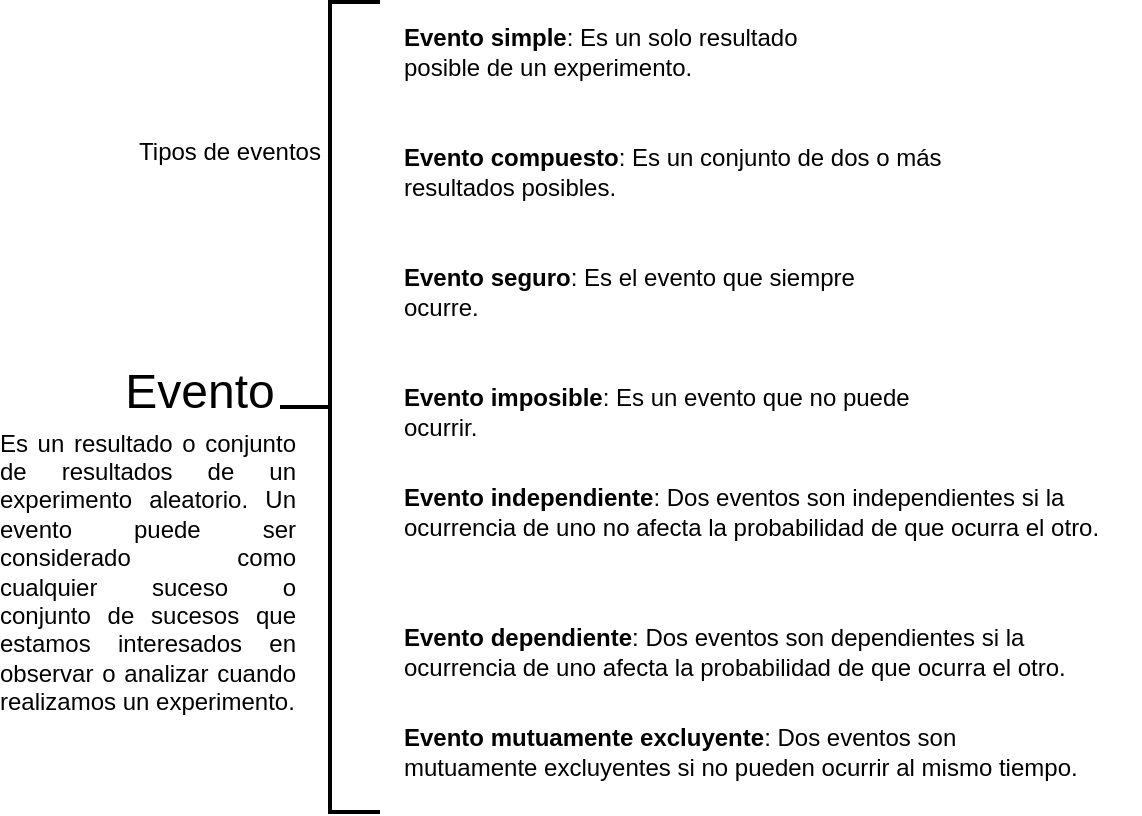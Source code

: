 <mxfile version="24.7.8">
  <diagram name="Página-1" id="1OGFNrSigyXdEZB6HrvP">
    <mxGraphModel dx="1036" dy="606" grid="1" gridSize="10" guides="1" tooltips="1" connect="1" arrows="1" fold="1" page="1" pageScale="1" pageWidth="827" pageHeight="1169" math="0" shadow="0">
      <root>
        <mxCell id="0" />
        <mxCell id="1" parent="0" />
        <mxCell id="JbYub-W5rx5nx0I7siHM-1" value="&lt;font style=&quot;font-size: 24px;&quot;&gt;Evento&lt;/font&gt;" style="text;html=1;align=center;verticalAlign=middle;whiteSpace=wrap;rounded=0;" vertex="1" parent="1">
          <mxGeometry x="70" y="300" width="60" height="30" as="geometry" />
        </mxCell>
        <mxCell id="JbYub-W5rx5nx0I7siHM-2" value="" style="strokeWidth=2;html=1;shape=mxgraph.flowchart.annotation_2;align=left;labelPosition=right;pointerEvents=1;" vertex="1" parent="1">
          <mxGeometry x="140" y="120" width="50" height="405" as="geometry" />
        </mxCell>
        <mxCell id="JbYub-W5rx5nx0I7siHM-3" value="&lt;div style=&quot;text-align: justify;&quot;&gt;&lt;span style=&quot;background-color: initial;&quot;&gt;Es un resultado o conjunto de resultados de un experimento aleatorio. Un evento puede ser considerado como cualquier suceso o conjunto de sucesos que estamos interesados en observar o analizar cuando realizamos un experimento.&lt;/span&gt;&lt;/div&gt;" style="text;html=1;align=right;verticalAlign=middle;whiteSpace=wrap;rounded=0;" vertex="1" parent="1">
          <mxGeometry y="390" width="150" height="30" as="geometry" />
        </mxCell>
        <mxCell id="JbYub-W5rx5nx0I7siHM-4" value="Tipos de eventos" style="text;html=1;align=center;verticalAlign=middle;whiteSpace=wrap;rounded=0;" vertex="1" parent="1">
          <mxGeometry x="60" y="180" width="110" height="30" as="geometry" />
        </mxCell>
        <mxCell id="JbYub-W5rx5nx0I7siHM-5" value="&lt;strong&gt;Evento simple&lt;/strong&gt;: Es un solo resultado posible de un experimento.&amp;nbsp;" style="text;html=1;align=left;verticalAlign=middle;whiteSpace=wrap;rounded=0;" vertex="1" parent="1">
          <mxGeometry x="200" y="130" width="240" height="30" as="geometry" />
        </mxCell>
        <mxCell id="JbYub-W5rx5nx0I7siHM-6" value="&lt;strong&gt;Evento compuesto&lt;/strong&gt;: Es un conjunto de dos o más resultados posibles." style="text;html=1;align=left;verticalAlign=middle;whiteSpace=wrap;rounded=0;" vertex="1" parent="1">
          <mxGeometry x="200" y="190" width="290" height="30" as="geometry" />
        </mxCell>
        <mxCell id="JbYub-W5rx5nx0I7siHM-7" value="&lt;strong&gt;Evento seguro&lt;/strong&gt;: Es el evento que siempre ocurre." style="text;html=1;align=left;verticalAlign=middle;whiteSpace=wrap;rounded=0;" vertex="1" parent="1">
          <mxGeometry x="200" y="250" width="240" height="30" as="geometry" />
        </mxCell>
        <mxCell id="JbYub-W5rx5nx0I7siHM-8" value="&lt;strong&gt;Evento imposible&lt;/strong&gt;: Es un evento que no puede ocurrir." style="text;html=1;align=left;verticalAlign=middle;whiteSpace=wrap;rounded=0;" vertex="1" parent="1">
          <mxGeometry x="200" y="310" width="270" height="30" as="geometry" />
        </mxCell>
        <mxCell id="JbYub-W5rx5nx0I7siHM-9" value="&lt;strong&gt;Evento independiente&lt;/strong&gt;: Dos eventos son independientes si la ocurrencia de uno no afecta la probabilidad de que ocurra el otro.&amp;nbsp;" style="text;html=1;align=left;verticalAlign=middle;whiteSpace=wrap;rounded=0;" vertex="1" parent="1">
          <mxGeometry x="200" y="360" width="370" height="30" as="geometry" />
        </mxCell>
        <mxCell id="JbYub-W5rx5nx0I7siHM-10" value="&lt;strong&gt;Evento dependiente&lt;/strong&gt;: Dos eventos son dependientes si la ocurrencia de uno afecta la probabilidad de que ocurra el otro.&amp;nbsp;" style="text;html=1;align=left;verticalAlign=middle;whiteSpace=wrap;rounded=0;" vertex="1" parent="1">
          <mxGeometry x="200" y="430" width="340" height="30" as="geometry" />
        </mxCell>
        <mxCell id="JbYub-W5rx5nx0I7siHM-11" value="&lt;strong&gt;Evento mutuamente excluyente&lt;/strong&gt;: Dos eventos son mutuamente excluyentes si no pueden ocurrir al mismo tiempo." style="text;html=1;align=left;verticalAlign=middle;whiteSpace=wrap;rounded=0;" vertex="1" parent="1">
          <mxGeometry x="200" y="480" width="340" height="30" as="geometry" />
        </mxCell>
      </root>
    </mxGraphModel>
  </diagram>
</mxfile>
